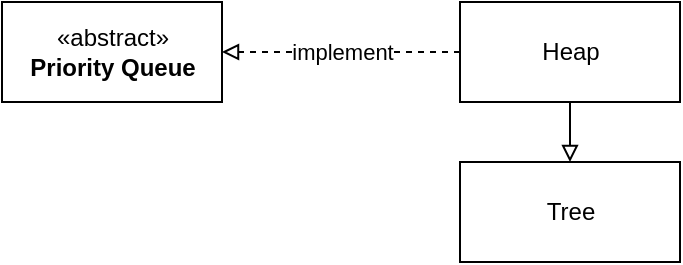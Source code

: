 <mxfile version="17.1.3" type="github">
  <diagram id="WrtnJPOUH6YZKBtfhys7" name="Page-1">
    <mxGraphModel dx="682" dy="538" grid="1" gridSize="10" guides="1" tooltips="1" connect="1" arrows="1" fold="1" page="1" pageScale="1" pageWidth="827" pageHeight="1169" math="0" shadow="0">
      <root>
        <mxCell id="0" />
        <mxCell id="1" parent="0" />
        <mxCell id="1y9OTA7gdQjxtw_s0e1w-1" value="«abstract»&lt;br&gt;&lt;b&gt;Priority Queue&lt;/b&gt;" style="html=1;" parent="1" vertex="1">
          <mxGeometry x="40" y="40" width="110" height="50" as="geometry" />
        </mxCell>
        <mxCell id="1y9OTA7gdQjxtw_s0e1w-3" value="Tree" style="html=1;" parent="1" vertex="1">
          <mxGeometry x="269" y="120" width="110" height="50" as="geometry" />
        </mxCell>
        <mxCell id="1y9OTA7gdQjxtw_s0e1w-6" style="edgeStyle=orthogonalEdgeStyle;rounded=0;orthogonalLoop=1;jettySize=auto;html=1;endArrow=block;endFill=0;" parent="1" source="1y9OTA7gdQjxtw_s0e1w-5" target="1y9OTA7gdQjxtw_s0e1w-3" edge="1">
          <mxGeometry relative="1" as="geometry" />
        </mxCell>
        <mxCell id="1y9OTA7gdQjxtw_s0e1w-7" value="implement" style="edgeStyle=orthogonalEdgeStyle;rounded=0;orthogonalLoop=1;jettySize=auto;html=1;entryX=1;entryY=0.5;entryDx=0;entryDy=0;endArrow=block;endFill=0;dashed=1;" parent="1" source="1y9OTA7gdQjxtw_s0e1w-5" target="1y9OTA7gdQjxtw_s0e1w-1" edge="1">
          <mxGeometry relative="1" as="geometry" />
        </mxCell>
        <mxCell id="1y9OTA7gdQjxtw_s0e1w-5" value="Heap" style="html=1;" parent="1" vertex="1">
          <mxGeometry x="269" y="40" width="110" height="50" as="geometry" />
        </mxCell>
      </root>
    </mxGraphModel>
  </diagram>
</mxfile>

